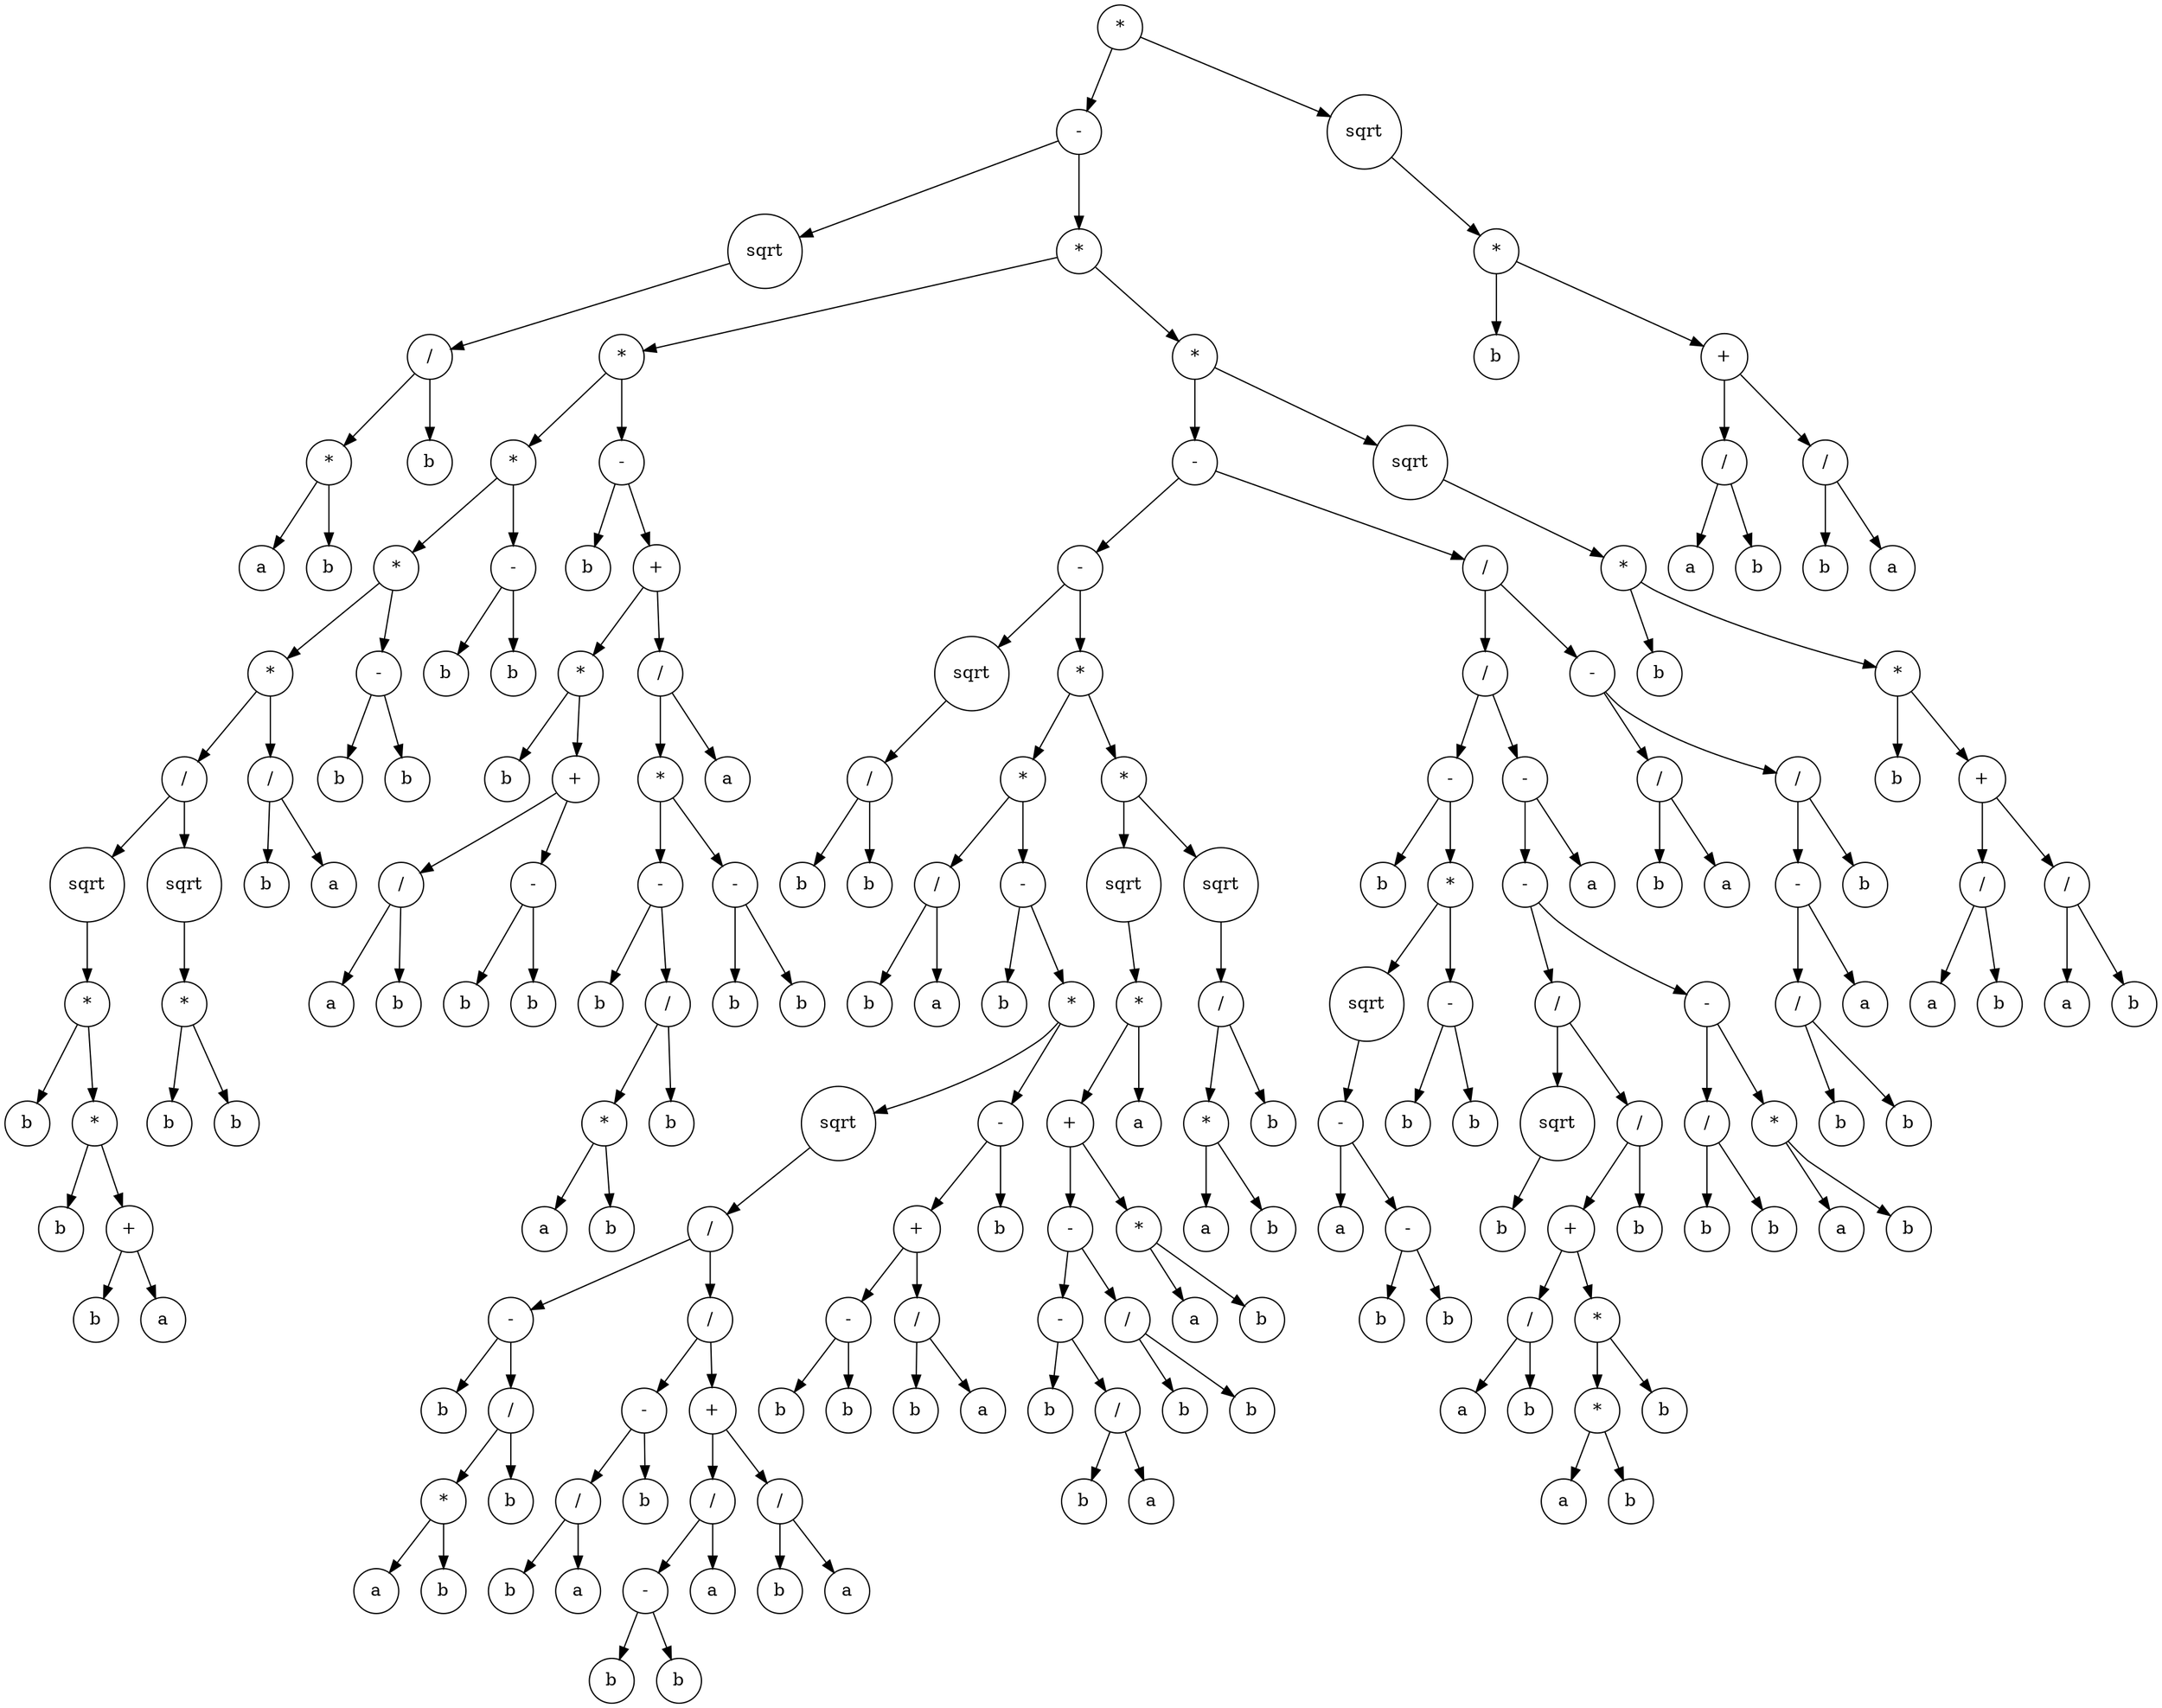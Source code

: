 digraph g {
graph [ordering=out];
node [shape=circle];
n[label = "*"];
n0[label = "-"];
n00[label = "sqrt"];
n000[label = "/"];
n0000[label = "*"];
n00000[label = "a"];
n0000 -> n00000;
n00001[label = "b"];
n0000 -> n00001;
n000 -> n0000;
n0001[label = "b"];
n000 -> n0001;
n00 -> n000;
n0 -> n00;
n01[label = "*"];
n010[label = "*"];
n0100[label = "*"];
n01000[label = "*"];
n010000[label = "*"];
n0100000[label = "/"];
n01000000[label = "sqrt"];
n010000000[label = "*"];
n0100000000[label = "b"];
n010000000 -> n0100000000;
n0100000001[label = "*"];
n01000000010[label = "b"];
n0100000001 -> n01000000010;
n01000000011[label = "+"];
n010000000110[label = "b"];
n01000000011 -> n010000000110;
n010000000111[label = "a"];
n01000000011 -> n010000000111;
n0100000001 -> n01000000011;
n010000000 -> n0100000001;
n01000000 -> n010000000;
n0100000 -> n01000000;
n01000001[label = "sqrt"];
n010000010[label = "*"];
n0100000100[label = "b"];
n010000010 -> n0100000100;
n0100000101[label = "b"];
n010000010 -> n0100000101;
n01000001 -> n010000010;
n0100000 -> n01000001;
n010000 -> n0100000;
n0100001[label = "/"];
n01000010[label = "b"];
n0100001 -> n01000010;
n01000011[label = "a"];
n0100001 -> n01000011;
n010000 -> n0100001;
n01000 -> n010000;
n010001[label = "-"];
n0100010[label = "b"];
n010001 -> n0100010;
n0100011[label = "b"];
n010001 -> n0100011;
n01000 -> n010001;
n0100 -> n01000;
n01001[label = "-"];
n010010[label = "b"];
n01001 -> n010010;
n010011[label = "b"];
n01001 -> n010011;
n0100 -> n01001;
n010 -> n0100;
n0101[label = "-"];
n01010[label = "b"];
n0101 -> n01010;
n01011[label = "+"];
n010110[label = "*"];
n0101100[label = "b"];
n010110 -> n0101100;
n0101101[label = "+"];
n01011010[label = "/"];
n010110100[label = "a"];
n01011010 -> n010110100;
n010110101[label = "b"];
n01011010 -> n010110101;
n0101101 -> n01011010;
n01011011[label = "-"];
n010110110[label = "b"];
n01011011 -> n010110110;
n010110111[label = "b"];
n01011011 -> n010110111;
n0101101 -> n01011011;
n010110 -> n0101101;
n01011 -> n010110;
n010111[label = "/"];
n0101110[label = "*"];
n01011100[label = "-"];
n010111000[label = "b"];
n01011100 -> n010111000;
n010111001[label = "/"];
n0101110010[label = "*"];
n01011100100[label = "a"];
n0101110010 -> n01011100100;
n01011100101[label = "b"];
n0101110010 -> n01011100101;
n010111001 -> n0101110010;
n0101110011[label = "b"];
n010111001 -> n0101110011;
n01011100 -> n010111001;
n0101110 -> n01011100;
n01011101[label = "-"];
n010111010[label = "b"];
n01011101 -> n010111010;
n010111011[label = "b"];
n01011101 -> n010111011;
n0101110 -> n01011101;
n010111 -> n0101110;
n0101111[label = "a"];
n010111 -> n0101111;
n01011 -> n010111;
n0101 -> n01011;
n010 -> n0101;
n01 -> n010;
n011[label = "*"];
n0110[label = "-"];
n01100[label = "-"];
n011000[label = "sqrt"];
n0110000[label = "/"];
n01100000[label = "b"];
n0110000 -> n01100000;
n01100001[label = "b"];
n0110000 -> n01100001;
n011000 -> n0110000;
n01100 -> n011000;
n011001[label = "*"];
n0110010[label = "*"];
n01100100[label = "/"];
n011001000[label = "b"];
n01100100 -> n011001000;
n011001001[label = "a"];
n01100100 -> n011001001;
n0110010 -> n01100100;
n01100101[label = "-"];
n011001010[label = "b"];
n01100101 -> n011001010;
n011001011[label = "*"];
n0110010110[label = "sqrt"];
n01100101100[label = "/"];
n011001011000[label = "-"];
n0110010110000[label = "b"];
n011001011000 -> n0110010110000;
n0110010110001[label = "/"];
n01100101100010[label = "*"];
n011001011000100[label = "a"];
n01100101100010 -> n011001011000100;
n011001011000101[label = "b"];
n01100101100010 -> n011001011000101;
n0110010110001 -> n01100101100010;
n01100101100011[label = "b"];
n0110010110001 -> n01100101100011;
n011001011000 -> n0110010110001;
n01100101100 -> n011001011000;
n011001011001[label = "/"];
n0110010110010[label = "-"];
n01100101100100[label = "/"];
n011001011001000[label = "b"];
n01100101100100 -> n011001011001000;
n011001011001001[label = "a"];
n01100101100100 -> n011001011001001;
n0110010110010 -> n01100101100100;
n01100101100101[label = "b"];
n0110010110010 -> n01100101100101;
n011001011001 -> n0110010110010;
n0110010110011[label = "+"];
n01100101100110[label = "/"];
n011001011001100[label = "-"];
n0110010110011000[label = "b"];
n011001011001100 -> n0110010110011000;
n0110010110011001[label = "b"];
n011001011001100 -> n0110010110011001;
n01100101100110 -> n011001011001100;
n011001011001101[label = "a"];
n01100101100110 -> n011001011001101;
n0110010110011 -> n01100101100110;
n01100101100111[label = "/"];
n011001011001110[label = "b"];
n01100101100111 -> n011001011001110;
n011001011001111[label = "a"];
n01100101100111 -> n011001011001111;
n0110010110011 -> n01100101100111;
n011001011001 -> n0110010110011;
n01100101100 -> n011001011001;
n0110010110 -> n01100101100;
n011001011 -> n0110010110;
n0110010111[label = "-"];
n01100101110[label = "+"];
n011001011100[label = "-"];
n0110010111000[label = "b"];
n011001011100 -> n0110010111000;
n0110010111001[label = "b"];
n011001011100 -> n0110010111001;
n01100101110 -> n011001011100;
n011001011101[label = "/"];
n0110010111010[label = "b"];
n011001011101 -> n0110010111010;
n0110010111011[label = "a"];
n011001011101 -> n0110010111011;
n01100101110 -> n011001011101;
n0110010111 -> n01100101110;
n01100101111[label = "b"];
n0110010111 -> n01100101111;
n011001011 -> n0110010111;
n01100101 -> n011001011;
n0110010 -> n01100101;
n011001 -> n0110010;
n0110011[label = "*"];
n01100110[label = "sqrt"];
n011001100[label = "*"];
n0110011000[label = "+"];
n01100110000[label = "-"];
n011001100000[label = "-"];
n0110011000000[label = "b"];
n011001100000 -> n0110011000000;
n0110011000001[label = "/"];
n01100110000010[label = "b"];
n0110011000001 -> n01100110000010;
n01100110000011[label = "a"];
n0110011000001 -> n01100110000011;
n011001100000 -> n0110011000001;
n01100110000 -> n011001100000;
n011001100001[label = "/"];
n0110011000010[label = "b"];
n011001100001 -> n0110011000010;
n0110011000011[label = "b"];
n011001100001 -> n0110011000011;
n01100110000 -> n011001100001;
n0110011000 -> n01100110000;
n01100110001[label = "*"];
n011001100010[label = "a"];
n01100110001 -> n011001100010;
n011001100011[label = "b"];
n01100110001 -> n011001100011;
n0110011000 -> n01100110001;
n011001100 -> n0110011000;
n0110011001[label = "a"];
n011001100 -> n0110011001;
n01100110 -> n011001100;
n0110011 -> n01100110;
n01100111[label = "sqrt"];
n011001110[label = "/"];
n0110011100[label = "*"];
n01100111000[label = "a"];
n0110011100 -> n01100111000;
n01100111001[label = "b"];
n0110011100 -> n01100111001;
n011001110 -> n0110011100;
n0110011101[label = "b"];
n011001110 -> n0110011101;
n01100111 -> n011001110;
n0110011 -> n01100111;
n011001 -> n0110011;
n01100 -> n011001;
n0110 -> n01100;
n01101[label = "/"];
n011010[label = "/"];
n0110100[label = "-"];
n01101000[label = "b"];
n0110100 -> n01101000;
n01101001[label = "*"];
n011010010[label = "sqrt"];
n0110100100[label = "-"];
n01101001000[label = "a"];
n0110100100 -> n01101001000;
n01101001001[label = "-"];
n011010010010[label = "b"];
n01101001001 -> n011010010010;
n011010010011[label = "b"];
n01101001001 -> n011010010011;
n0110100100 -> n01101001001;
n011010010 -> n0110100100;
n01101001 -> n011010010;
n011010011[label = "-"];
n0110100110[label = "b"];
n011010011 -> n0110100110;
n0110100111[label = "b"];
n011010011 -> n0110100111;
n01101001 -> n011010011;
n0110100 -> n01101001;
n011010 -> n0110100;
n0110101[label = "-"];
n01101010[label = "-"];
n011010100[label = "/"];
n0110101000[label = "sqrt"];
n01101010000[label = "b"];
n0110101000 -> n01101010000;
n011010100 -> n0110101000;
n0110101001[label = "/"];
n01101010010[label = "+"];
n011010100100[label = "/"];
n0110101001000[label = "a"];
n011010100100 -> n0110101001000;
n0110101001001[label = "b"];
n011010100100 -> n0110101001001;
n01101010010 -> n011010100100;
n011010100101[label = "*"];
n0110101001010[label = "*"];
n01101010010100[label = "a"];
n0110101001010 -> n01101010010100;
n01101010010101[label = "b"];
n0110101001010 -> n01101010010101;
n011010100101 -> n0110101001010;
n0110101001011[label = "b"];
n011010100101 -> n0110101001011;
n01101010010 -> n011010100101;
n0110101001 -> n01101010010;
n01101010011[label = "b"];
n0110101001 -> n01101010011;
n011010100 -> n0110101001;
n01101010 -> n011010100;
n011010101[label = "-"];
n0110101010[label = "/"];
n01101010100[label = "b"];
n0110101010 -> n01101010100;
n01101010101[label = "b"];
n0110101010 -> n01101010101;
n011010101 -> n0110101010;
n0110101011[label = "*"];
n01101010110[label = "a"];
n0110101011 -> n01101010110;
n01101010111[label = "b"];
n0110101011 -> n01101010111;
n011010101 -> n0110101011;
n01101010 -> n011010101;
n0110101 -> n01101010;
n01101011[label = "a"];
n0110101 -> n01101011;
n011010 -> n0110101;
n01101 -> n011010;
n011011[label = "-"];
n0110110[label = "/"];
n01101100[label = "b"];
n0110110 -> n01101100;
n01101101[label = "a"];
n0110110 -> n01101101;
n011011 -> n0110110;
n0110111[label = "/"];
n01101110[label = "-"];
n011011100[label = "/"];
n0110111000[label = "b"];
n011011100 -> n0110111000;
n0110111001[label = "b"];
n011011100 -> n0110111001;
n01101110 -> n011011100;
n011011101[label = "a"];
n01101110 -> n011011101;
n0110111 -> n01101110;
n01101111[label = "b"];
n0110111 -> n01101111;
n011011 -> n0110111;
n01101 -> n011011;
n0110 -> n01101;
n011 -> n0110;
n0111[label = "sqrt"];
n01110[label = "*"];
n011100[label = "b"];
n01110 -> n011100;
n011101[label = "*"];
n0111010[label = "b"];
n011101 -> n0111010;
n0111011[label = "+"];
n01110110[label = "/"];
n011101100[label = "a"];
n01110110 -> n011101100;
n011101101[label = "b"];
n01110110 -> n011101101;
n0111011 -> n01110110;
n01110111[label = "/"];
n011101110[label = "a"];
n01110111 -> n011101110;
n011101111[label = "b"];
n01110111 -> n011101111;
n0111011 -> n01110111;
n011101 -> n0111011;
n01110 -> n011101;
n0111 -> n01110;
n011 -> n0111;
n01 -> n011;
n0 -> n01;
n -> n0;
n1[label = "sqrt"];
n10[label = "*"];
n100[label = "b"];
n10 -> n100;
n101[label = "+"];
n1010[label = "/"];
n10100[label = "a"];
n1010 -> n10100;
n10101[label = "b"];
n1010 -> n10101;
n101 -> n1010;
n1011[label = "/"];
n10110[label = "b"];
n1011 -> n10110;
n10111[label = "a"];
n1011 -> n10111;
n101 -> n1011;
n10 -> n101;
n1 -> n10;
n -> n1;
}
